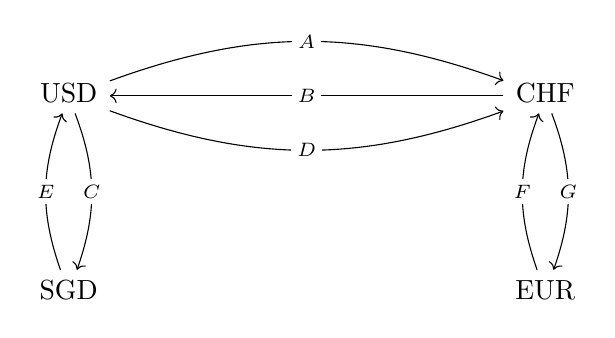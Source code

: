     \begin{tikzcd}[column sep = 5cm, row sep = 2cm]
    \text{USD}\arrow[bend left=20, r,"A" description]\arrow[bend right=20, r,"D" description,swap]
    \arrow[d,bend left=20,"C" description]
    &\text{CHF}
    \arrow[d,bend left=20,"G" description]
    \arrow[l,"B" description]\\
    \text{SGD}\arrow[u,bend left=20,"E" description]&
    \text{EUR}
    \arrow[u,bend left=20,"F" description]
    \end{tikzcd}